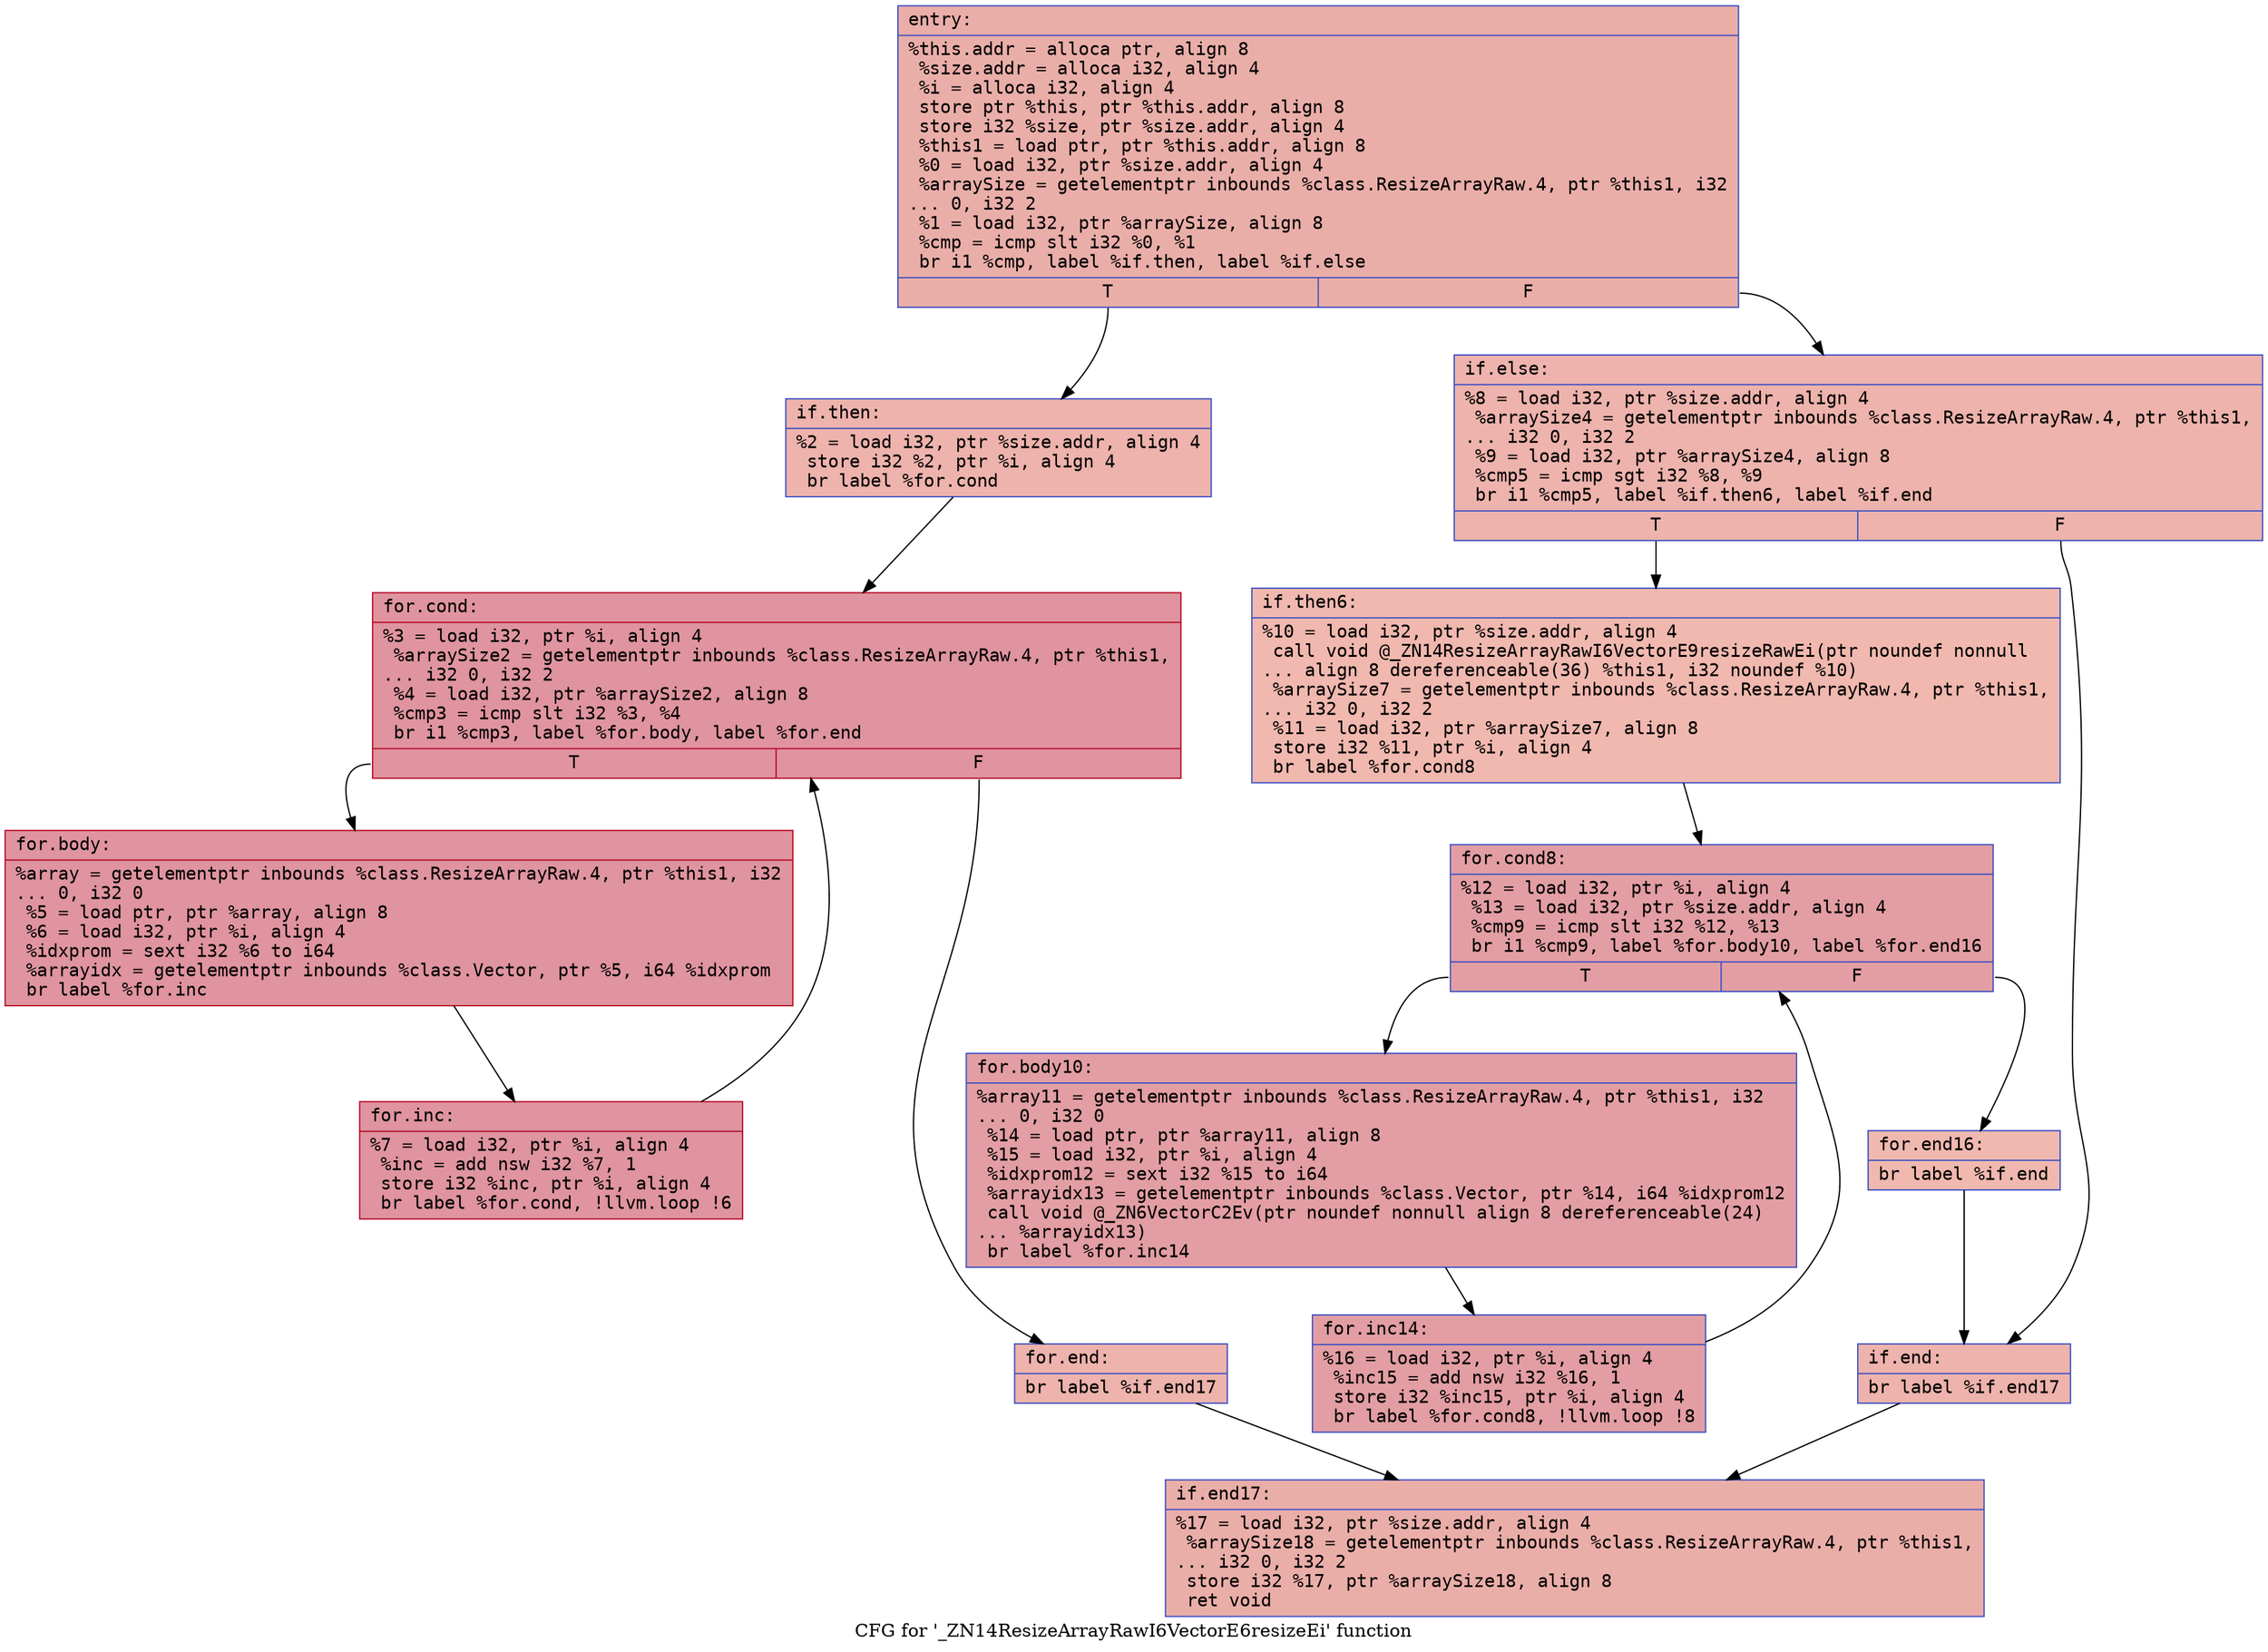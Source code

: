 digraph "CFG for '_ZN14ResizeArrayRawI6VectorE6resizeEi' function" {
	label="CFG for '_ZN14ResizeArrayRawI6VectorE6resizeEi' function";

	Node0x5621f7735f70 [shape=record,color="#3d50c3ff", style=filled, fillcolor="#d0473d70" fontname="Courier",label="{entry:\l|  %this.addr = alloca ptr, align 8\l  %size.addr = alloca i32, align 4\l  %i = alloca i32, align 4\l  store ptr %this, ptr %this.addr, align 8\l  store i32 %size, ptr %size.addr, align 4\l  %this1 = load ptr, ptr %this.addr, align 8\l  %0 = load i32, ptr %size.addr, align 4\l  %arraySize = getelementptr inbounds %class.ResizeArrayRaw.4, ptr %this1, i32\l... 0, i32 2\l  %1 = load i32, ptr %arraySize, align 8\l  %cmp = icmp slt i32 %0, %1\l  br i1 %cmp, label %if.then, label %if.else\l|{<s0>T|<s1>F}}"];
	Node0x5621f7735f70:s0 -> Node0x5621f7736540[tooltip="entry -> if.then\nProbability 50.00%" ];
	Node0x5621f7735f70:s1 -> Node0x5621f77365b0[tooltip="entry -> if.else\nProbability 50.00%" ];
	Node0x5621f7736540 [shape=record,color="#3d50c3ff", style=filled, fillcolor="#d6524470" fontname="Courier",label="{if.then:\l|  %2 = load i32, ptr %size.addr, align 4\l  store i32 %2, ptr %i, align 4\l  br label %for.cond\l}"];
	Node0x5621f7736540 -> Node0x5621f77367f0[tooltip="if.then -> for.cond\nProbability 100.00%" ];
	Node0x5621f77367f0 [shape=record,color="#b70d28ff", style=filled, fillcolor="#b70d2870" fontname="Courier",label="{for.cond:\l|  %3 = load i32, ptr %i, align 4\l  %arraySize2 = getelementptr inbounds %class.ResizeArrayRaw.4, ptr %this1,\l... i32 0, i32 2\l  %4 = load i32, ptr %arraySize2, align 8\l  %cmp3 = icmp slt i32 %3, %4\l  br i1 %cmp3, label %for.body, label %for.end\l|{<s0>T|<s1>F}}"];
	Node0x5621f77367f0:s0 -> Node0x5621f7736c80[tooltip="for.cond -> for.body\nProbability 96.88%" ];
	Node0x5621f77367f0:s1 -> Node0x5621f7736cd0[tooltip="for.cond -> for.end\nProbability 3.12%" ];
	Node0x5621f7736c80 [shape=record,color="#b70d28ff", style=filled, fillcolor="#b70d2870" fontname="Courier",label="{for.body:\l|  %array = getelementptr inbounds %class.ResizeArrayRaw.4, ptr %this1, i32\l... 0, i32 0\l  %5 = load ptr, ptr %array, align 8\l  %6 = load i32, ptr %i, align 4\l  %idxprom = sext i32 %6 to i64\l  %arrayidx = getelementptr inbounds %class.Vector, ptr %5, i64 %idxprom\l  br label %for.inc\l}"];
	Node0x5621f7736c80 -> Node0x5621f7737130[tooltip="for.body -> for.inc\nProbability 100.00%" ];
	Node0x5621f7737130 [shape=record,color="#b70d28ff", style=filled, fillcolor="#b70d2870" fontname="Courier",label="{for.inc:\l|  %7 = load i32, ptr %i, align 4\l  %inc = add nsw i32 %7, 1\l  store i32 %inc, ptr %i, align 4\l  br label %for.cond, !llvm.loop !6\l}"];
	Node0x5621f7737130 -> Node0x5621f77367f0[tooltip="for.inc -> for.cond\nProbability 100.00%" ];
	Node0x5621f7736cd0 [shape=record,color="#3d50c3ff", style=filled, fillcolor="#d6524470" fontname="Courier",label="{for.end:\l|  br label %if.end17\l}"];
	Node0x5621f7736cd0 -> Node0x5621f77375a0[tooltip="for.end -> if.end17\nProbability 100.00%" ];
	Node0x5621f77365b0 [shape=record,color="#3d50c3ff", style=filled, fillcolor="#d6524470" fontname="Courier",label="{if.else:\l|  %8 = load i32, ptr %size.addr, align 4\l  %arraySize4 = getelementptr inbounds %class.ResizeArrayRaw.4, ptr %this1,\l... i32 0, i32 2\l  %9 = load i32, ptr %arraySize4, align 8\l  %cmp5 = icmp sgt i32 %8, %9\l  br i1 %cmp5, label %if.then6, label %if.end\l|{<s0>T|<s1>F}}"];
	Node0x5621f77365b0:s0 -> Node0x5621f7737930[tooltip="if.else -> if.then6\nProbability 50.00%" ];
	Node0x5621f77365b0:s1 -> Node0x5621f76f0740[tooltip="if.else -> if.end\nProbability 50.00%" ];
	Node0x5621f7737930 [shape=record,color="#3d50c3ff", style=filled, fillcolor="#dc5d4a70" fontname="Courier",label="{if.then6:\l|  %10 = load i32, ptr %size.addr, align 4\l  call void @_ZN14ResizeArrayRawI6VectorE9resizeRawEi(ptr noundef nonnull\l... align 8 dereferenceable(36) %this1, i32 noundef %10)\l  %arraySize7 = getelementptr inbounds %class.ResizeArrayRaw.4, ptr %this1,\l... i32 0, i32 2\l  %11 = load i32, ptr %arraySize7, align 8\l  store i32 %11, ptr %i, align 4\l  br label %for.cond8\l}"];
	Node0x5621f7737930 -> Node0x5621f7736ba0[tooltip="if.then6 -> for.cond8\nProbability 100.00%" ];
	Node0x5621f7736ba0 [shape=record,color="#3d50c3ff", style=filled, fillcolor="#be242e70" fontname="Courier",label="{for.cond8:\l|  %12 = load i32, ptr %i, align 4\l  %13 = load i32, ptr %size.addr, align 4\l  %cmp9 = icmp slt i32 %12, %13\l  br i1 %cmp9, label %for.body10, label %for.end16\l|{<s0>T|<s1>F}}"];
	Node0x5621f7736ba0:s0 -> Node0x5621f7713920[tooltip="for.cond8 -> for.body10\nProbability 96.88%" ];
	Node0x5621f7736ba0:s1 -> Node0x5621f77139a0[tooltip="for.cond8 -> for.end16\nProbability 3.12%" ];
	Node0x5621f7713920 [shape=record,color="#3d50c3ff", style=filled, fillcolor="#be242e70" fontname="Courier",label="{for.body10:\l|  %array11 = getelementptr inbounds %class.ResizeArrayRaw.4, ptr %this1, i32\l... 0, i32 0\l  %14 = load ptr, ptr %array11, align 8\l  %15 = load i32, ptr %i, align 4\l  %idxprom12 = sext i32 %15 to i64\l  %arrayidx13 = getelementptr inbounds %class.Vector, ptr %14, i64 %idxprom12\l  call void @_ZN6VectorC2Ev(ptr noundef nonnull align 8 dereferenceable(24)\l... %arrayidx13)\l  br label %for.inc14\l}"];
	Node0x5621f7713920 -> Node0x5621f7713f10[tooltip="for.body10 -> for.inc14\nProbability 100.00%" ];
	Node0x5621f7713f10 [shape=record,color="#3d50c3ff", style=filled, fillcolor="#be242e70" fontname="Courier",label="{for.inc14:\l|  %16 = load i32, ptr %i, align 4\l  %inc15 = add nsw i32 %16, 1\l  store i32 %inc15, ptr %i, align 4\l  br label %for.cond8, !llvm.loop !8\l}"];
	Node0x5621f7713f10 -> Node0x5621f7736ba0[tooltip="for.inc14 -> for.cond8\nProbability 100.00%" ];
	Node0x5621f77139a0 [shape=record,color="#3d50c3ff", style=filled, fillcolor="#dc5d4a70" fontname="Courier",label="{for.end16:\l|  br label %if.end\l}"];
	Node0x5621f77139a0 -> Node0x5621f76f0740[tooltip="for.end16 -> if.end\nProbability 100.00%" ];
	Node0x5621f76f0740 [shape=record,color="#3d50c3ff", style=filled, fillcolor="#d6524470" fontname="Courier",label="{if.end:\l|  br label %if.end17\l}"];
	Node0x5621f76f0740 -> Node0x5621f77375a0[tooltip="if.end -> if.end17\nProbability 100.00%" ];
	Node0x5621f77375a0 [shape=record,color="#3d50c3ff", style=filled, fillcolor="#d0473d70" fontname="Courier",label="{if.end17:\l|  %17 = load i32, ptr %size.addr, align 4\l  %arraySize18 = getelementptr inbounds %class.ResizeArrayRaw.4, ptr %this1,\l... i32 0, i32 2\l  store i32 %17, ptr %arraySize18, align 8\l  ret void\l}"];
}
